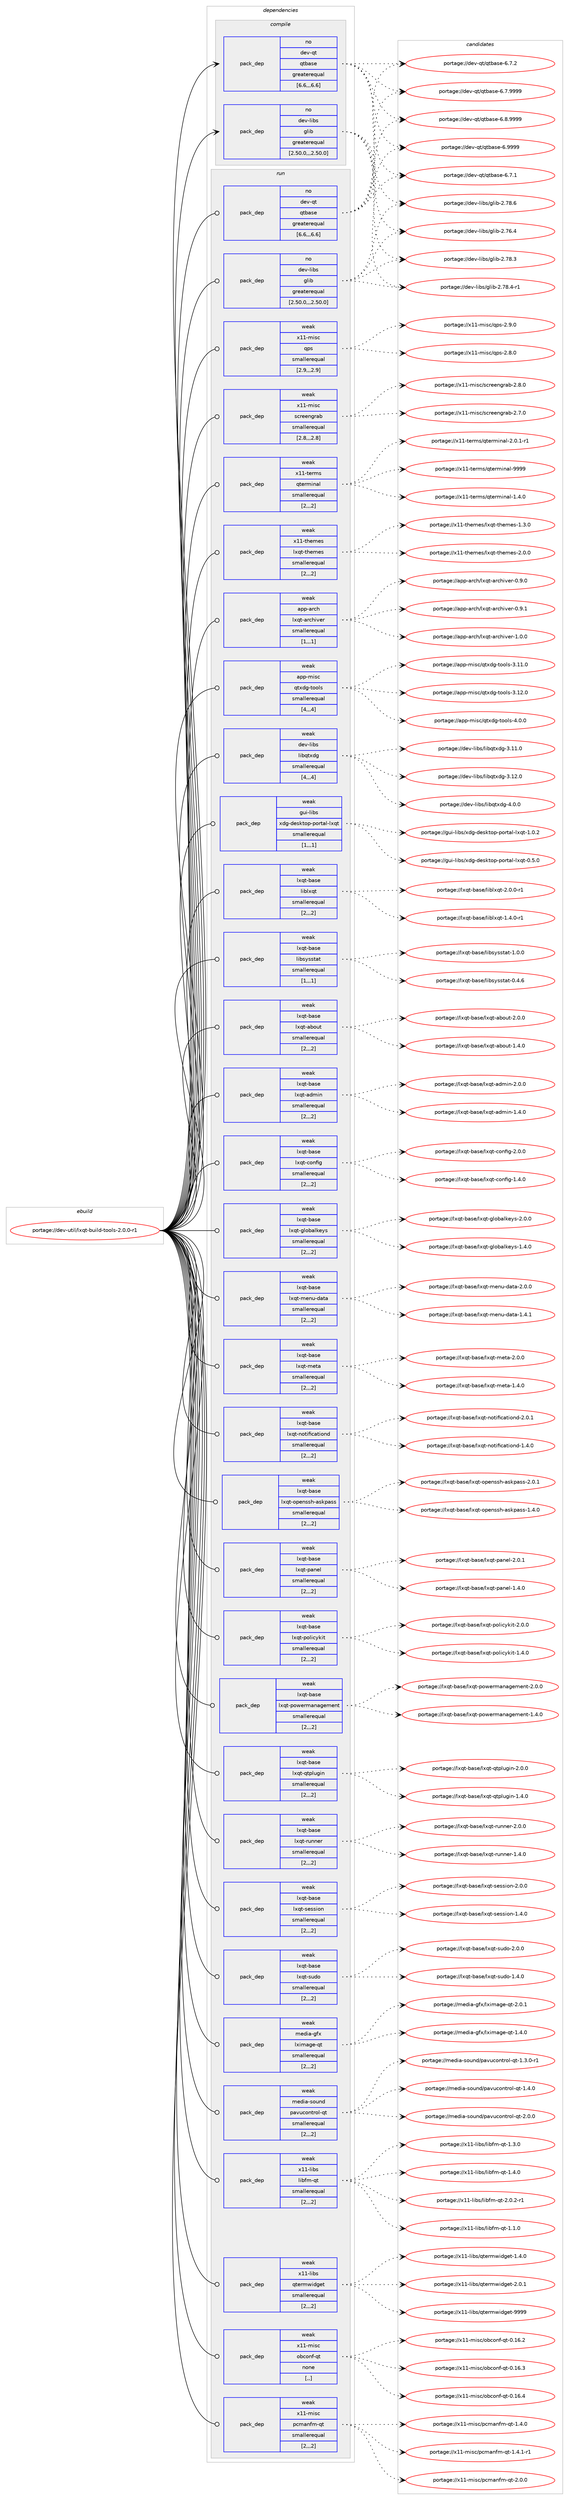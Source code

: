 digraph prolog {

# *************
# Graph options
# *************

newrank=true;
concentrate=true;
compound=true;
graph [rankdir=LR,fontname=Helvetica,fontsize=10,ranksep=1.5];#, ranksep=2.5, nodesep=0.2];
edge  [arrowhead=vee];
node  [fontname=Helvetica,fontsize=10];

# **********
# The ebuild
# **********

subgraph cluster_leftcol {
color=gray;
rank=same;
label=<<i>ebuild</i>>;
id [label="portage://dev-util/lxqt-build-tools-2.0.0-r1", color=red, width=4, href="../dev-util/lxqt-build-tools-2.0.0-r1.svg"];
}

# ****************
# The dependencies
# ****************

subgraph cluster_midcol {
color=gray;
label=<<i>dependencies</i>>;
subgraph cluster_compile {
fillcolor="#eeeeee";
style=filled;
label=<<i>compile</i>>;
subgraph pack151439 {
dependency212379 [label=<<TABLE BORDER="0" CELLBORDER="1" CELLSPACING="0" CELLPADDING="4" WIDTH="220"><TR><TD ROWSPAN="6" CELLPADDING="30">pack_dep</TD></TR><TR><TD WIDTH="110">no</TD></TR><TR><TD>dev-libs</TD></TR><TR><TD>glib</TD></TR><TR><TD>greaterequal</TD></TR><TR><TD>[2.50.0,,,2.50.0]</TD></TR></TABLE>>, shape=none, color=blue];
}
id:e -> dependency212379:w [weight=20,style="solid",arrowhead="vee"];
subgraph pack151440 {
dependency212380 [label=<<TABLE BORDER="0" CELLBORDER="1" CELLSPACING="0" CELLPADDING="4" WIDTH="220"><TR><TD ROWSPAN="6" CELLPADDING="30">pack_dep</TD></TR><TR><TD WIDTH="110">no</TD></TR><TR><TD>dev-qt</TD></TR><TR><TD>qtbase</TD></TR><TR><TD>greaterequal</TD></TR><TR><TD>[6.6,,,6.6]</TD></TR></TABLE>>, shape=none, color=blue];
}
id:e -> dependency212380:w [weight=20,style="solid",arrowhead="vee"];
}
subgraph cluster_compileandrun {
fillcolor="#eeeeee";
style=filled;
label=<<i>compile and run</i>>;
}
subgraph cluster_run {
fillcolor="#eeeeee";
style=filled;
label=<<i>run</i>>;
subgraph pack151441 {
dependency212381 [label=<<TABLE BORDER="0" CELLBORDER="1" CELLSPACING="0" CELLPADDING="4" WIDTH="220"><TR><TD ROWSPAN="6" CELLPADDING="30">pack_dep</TD></TR><TR><TD WIDTH="110">no</TD></TR><TR><TD>dev-libs</TD></TR><TR><TD>glib</TD></TR><TR><TD>greaterequal</TD></TR><TR><TD>[2.50.0,,,2.50.0]</TD></TR></TABLE>>, shape=none, color=blue];
}
id:e -> dependency212381:w [weight=20,style="solid",arrowhead="odot"];
subgraph pack151442 {
dependency212382 [label=<<TABLE BORDER="0" CELLBORDER="1" CELLSPACING="0" CELLPADDING="4" WIDTH="220"><TR><TD ROWSPAN="6" CELLPADDING="30">pack_dep</TD></TR><TR><TD WIDTH="110">no</TD></TR><TR><TD>dev-qt</TD></TR><TR><TD>qtbase</TD></TR><TR><TD>greaterequal</TD></TR><TR><TD>[6.6,,,6.6]</TD></TR></TABLE>>, shape=none, color=blue];
}
id:e -> dependency212382:w [weight=20,style="solid",arrowhead="odot"];
subgraph pack151443 {
dependency212383 [label=<<TABLE BORDER="0" CELLBORDER="1" CELLSPACING="0" CELLPADDING="4" WIDTH="220"><TR><TD ROWSPAN="6" CELLPADDING="30">pack_dep</TD></TR><TR><TD WIDTH="110">weak</TD></TR><TR><TD>app-arch</TD></TR><TR><TD>lxqt-archiver</TD></TR><TR><TD>smallerequal</TD></TR><TR><TD>[1,,,1]</TD></TR></TABLE>>, shape=none, color=blue];
}
id:e -> dependency212383:w [weight=20,style="solid",arrowhead="odot"];
subgraph pack151444 {
dependency212384 [label=<<TABLE BORDER="0" CELLBORDER="1" CELLSPACING="0" CELLPADDING="4" WIDTH="220"><TR><TD ROWSPAN="6" CELLPADDING="30">pack_dep</TD></TR><TR><TD WIDTH="110">weak</TD></TR><TR><TD>app-misc</TD></TR><TR><TD>qtxdg-tools</TD></TR><TR><TD>smallerequal</TD></TR><TR><TD>[4,,,4]</TD></TR></TABLE>>, shape=none, color=blue];
}
id:e -> dependency212384:w [weight=20,style="solid",arrowhead="odot"];
subgraph pack151445 {
dependency212385 [label=<<TABLE BORDER="0" CELLBORDER="1" CELLSPACING="0" CELLPADDING="4" WIDTH="220"><TR><TD ROWSPAN="6" CELLPADDING="30">pack_dep</TD></TR><TR><TD WIDTH="110">weak</TD></TR><TR><TD>dev-libs</TD></TR><TR><TD>libqtxdg</TD></TR><TR><TD>smallerequal</TD></TR><TR><TD>[4,,,4]</TD></TR></TABLE>>, shape=none, color=blue];
}
id:e -> dependency212385:w [weight=20,style="solid",arrowhead="odot"];
subgraph pack151446 {
dependency212386 [label=<<TABLE BORDER="0" CELLBORDER="1" CELLSPACING="0" CELLPADDING="4" WIDTH="220"><TR><TD ROWSPAN="6" CELLPADDING="30">pack_dep</TD></TR><TR><TD WIDTH="110">weak</TD></TR><TR><TD>gui-libs</TD></TR><TR><TD>xdg-desktop-portal-lxqt</TD></TR><TR><TD>smallerequal</TD></TR><TR><TD>[1,,,1]</TD></TR></TABLE>>, shape=none, color=blue];
}
id:e -> dependency212386:w [weight=20,style="solid",arrowhead="odot"];
subgraph pack151447 {
dependency212387 [label=<<TABLE BORDER="0" CELLBORDER="1" CELLSPACING="0" CELLPADDING="4" WIDTH="220"><TR><TD ROWSPAN="6" CELLPADDING="30">pack_dep</TD></TR><TR><TD WIDTH="110">weak</TD></TR><TR><TD>lxqt-base</TD></TR><TR><TD>liblxqt</TD></TR><TR><TD>smallerequal</TD></TR><TR><TD>[2,,,2]</TD></TR></TABLE>>, shape=none, color=blue];
}
id:e -> dependency212387:w [weight=20,style="solid",arrowhead="odot"];
subgraph pack151448 {
dependency212388 [label=<<TABLE BORDER="0" CELLBORDER="1" CELLSPACING="0" CELLPADDING="4" WIDTH="220"><TR><TD ROWSPAN="6" CELLPADDING="30">pack_dep</TD></TR><TR><TD WIDTH="110">weak</TD></TR><TR><TD>lxqt-base</TD></TR><TR><TD>libsysstat</TD></TR><TR><TD>smallerequal</TD></TR><TR><TD>[1,,,1]</TD></TR></TABLE>>, shape=none, color=blue];
}
id:e -> dependency212388:w [weight=20,style="solid",arrowhead="odot"];
subgraph pack151449 {
dependency212389 [label=<<TABLE BORDER="0" CELLBORDER="1" CELLSPACING="0" CELLPADDING="4" WIDTH="220"><TR><TD ROWSPAN="6" CELLPADDING="30">pack_dep</TD></TR><TR><TD WIDTH="110">weak</TD></TR><TR><TD>lxqt-base</TD></TR><TR><TD>lxqt-about</TD></TR><TR><TD>smallerequal</TD></TR><TR><TD>[2,,,2]</TD></TR></TABLE>>, shape=none, color=blue];
}
id:e -> dependency212389:w [weight=20,style="solid",arrowhead="odot"];
subgraph pack151450 {
dependency212390 [label=<<TABLE BORDER="0" CELLBORDER="1" CELLSPACING="0" CELLPADDING="4" WIDTH="220"><TR><TD ROWSPAN="6" CELLPADDING="30">pack_dep</TD></TR><TR><TD WIDTH="110">weak</TD></TR><TR><TD>lxqt-base</TD></TR><TR><TD>lxqt-admin</TD></TR><TR><TD>smallerequal</TD></TR><TR><TD>[2,,,2]</TD></TR></TABLE>>, shape=none, color=blue];
}
id:e -> dependency212390:w [weight=20,style="solid",arrowhead="odot"];
subgraph pack151451 {
dependency212391 [label=<<TABLE BORDER="0" CELLBORDER="1" CELLSPACING="0" CELLPADDING="4" WIDTH="220"><TR><TD ROWSPAN="6" CELLPADDING="30">pack_dep</TD></TR><TR><TD WIDTH="110">weak</TD></TR><TR><TD>lxqt-base</TD></TR><TR><TD>lxqt-config</TD></TR><TR><TD>smallerequal</TD></TR><TR><TD>[2,,,2]</TD></TR></TABLE>>, shape=none, color=blue];
}
id:e -> dependency212391:w [weight=20,style="solid",arrowhead="odot"];
subgraph pack151452 {
dependency212392 [label=<<TABLE BORDER="0" CELLBORDER="1" CELLSPACING="0" CELLPADDING="4" WIDTH="220"><TR><TD ROWSPAN="6" CELLPADDING="30">pack_dep</TD></TR><TR><TD WIDTH="110">weak</TD></TR><TR><TD>lxqt-base</TD></TR><TR><TD>lxqt-globalkeys</TD></TR><TR><TD>smallerequal</TD></TR><TR><TD>[2,,,2]</TD></TR></TABLE>>, shape=none, color=blue];
}
id:e -> dependency212392:w [weight=20,style="solid",arrowhead="odot"];
subgraph pack151453 {
dependency212393 [label=<<TABLE BORDER="0" CELLBORDER="1" CELLSPACING="0" CELLPADDING="4" WIDTH="220"><TR><TD ROWSPAN="6" CELLPADDING="30">pack_dep</TD></TR><TR><TD WIDTH="110">weak</TD></TR><TR><TD>lxqt-base</TD></TR><TR><TD>lxqt-menu-data</TD></TR><TR><TD>smallerequal</TD></TR><TR><TD>[2,,,2]</TD></TR></TABLE>>, shape=none, color=blue];
}
id:e -> dependency212393:w [weight=20,style="solid",arrowhead="odot"];
subgraph pack151454 {
dependency212394 [label=<<TABLE BORDER="0" CELLBORDER="1" CELLSPACING="0" CELLPADDING="4" WIDTH="220"><TR><TD ROWSPAN="6" CELLPADDING="30">pack_dep</TD></TR><TR><TD WIDTH="110">weak</TD></TR><TR><TD>lxqt-base</TD></TR><TR><TD>lxqt-meta</TD></TR><TR><TD>smallerequal</TD></TR><TR><TD>[2,,,2]</TD></TR></TABLE>>, shape=none, color=blue];
}
id:e -> dependency212394:w [weight=20,style="solid",arrowhead="odot"];
subgraph pack151455 {
dependency212395 [label=<<TABLE BORDER="0" CELLBORDER="1" CELLSPACING="0" CELLPADDING="4" WIDTH="220"><TR><TD ROWSPAN="6" CELLPADDING="30">pack_dep</TD></TR><TR><TD WIDTH="110">weak</TD></TR><TR><TD>lxqt-base</TD></TR><TR><TD>lxqt-notificationd</TD></TR><TR><TD>smallerequal</TD></TR><TR><TD>[2,,,2]</TD></TR></TABLE>>, shape=none, color=blue];
}
id:e -> dependency212395:w [weight=20,style="solid",arrowhead="odot"];
subgraph pack151456 {
dependency212396 [label=<<TABLE BORDER="0" CELLBORDER="1" CELLSPACING="0" CELLPADDING="4" WIDTH="220"><TR><TD ROWSPAN="6" CELLPADDING="30">pack_dep</TD></TR><TR><TD WIDTH="110">weak</TD></TR><TR><TD>lxqt-base</TD></TR><TR><TD>lxqt-openssh-askpass</TD></TR><TR><TD>smallerequal</TD></TR><TR><TD>[2,,,2]</TD></TR></TABLE>>, shape=none, color=blue];
}
id:e -> dependency212396:w [weight=20,style="solid",arrowhead="odot"];
subgraph pack151457 {
dependency212397 [label=<<TABLE BORDER="0" CELLBORDER="1" CELLSPACING="0" CELLPADDING="4" WIDTH="220"><TR><TD ROWSPAN="6" CELLPADDING="30">pack_dep</TD></TR><TR><TD WIDTH="110">weak</TD></TR><TR><TD>lxqt-base</TD></TR><TR><TD>lxqt-panel</TD></TR><TR><TD>smallerequal</TD></TR><TR><TD>[2,,,2]</TD></TR></TABLE>>, shape=none, color=blue];
}
id:e -> dependency212397:w [weight=20,style="solid",arrowhead="odot"];
subgraph pack151458 {
dependency212398 [label=<<TABLE BORDER="0" CELLBORDER="1" CELLSPACING="0" CELLPADDING="4" WIDTH="220"><TR><TD ROWSPAN="6" CELLPADDING="30">pack_dep</TD></TR><TR><TD WIDTH="110">weak</TD></TR><TR><TD>lxqt-base</TD></TR><TR><TD>lxqt-policykit</TD></TR><TR><TD>smallerequal</TD></TR><TR><TD>[2,,,2]</TD></TR></TABLE>>, shape=none, color=blue];
}
id:e -> dependency212398:w [weight=20,style="solid",arrowhead="odot"];
subgraph pack151459 {
dependency212399 [label=<<TABLE BORDER="0" CELLBORDER="1" CELLSPACING="0" CELLPADDING="4" WIDTH="220"><TR><TD ROWSPAN="6" CELLPADDING="30">pack_dep</TD></TR><TR><TD WIDTH="110">weak</TD></TR><TR><TD>lxqt-base</TD></TR><TR><TD>lxqt-powermanagement</TD></TR><TR><TD>smallerequal</TD></TR><TR><TD>[2,,,2]</TD></TR></TABLE>>, shape=none, color=blue];
}
id:e -> dependency212399:w [weight=20,style="solid",arrowhead="odot"];
subgraph pack151460 {
dependency212400 [label=<<TABLE BORDER="0" CELLBORDER="1" CELLSPACING="0" CELLPADDING="4" WIDTH="220"><TR><TD ROWSPAN="6" CELLPADDING="30">pack_dep</TD></TR><TR><TD WIDTH="110">weak</TD></TR><TR><TD>lxqt-base</TD></TR><TR><TD>lxqt-qtplugin</TD></TR><TR><TD>smallerequal</TD></TR><TR><TD>[2,,,2]</TD></TR></TABLE>>, shape=none, color=blue];
}
id:e -> dependency212400:w [weight=20,style="solid",arrowhead="odot"];
subgraph pack151461 {
dependency212401 [label=<<TABLE BORDER="0" CELLBORDER="1" CELLSPACING="0" CELLPADDING="4" WIDTH="220"><TR><TD ROWSPAN="6" CELLPADDING="30">pack_dep</TD></TR><TR><TD WIDTH="110">weak</TD></TR><TR><TD>lxqt-base</TD></TR><TR><TD>lxqt-runner</TD></TR><TR><TD>smallerequal</TD></TR><TR><TD>[2,,,2]</TD></TR></TABLE>>, shape=none, color=blue];
}
id:e -> dependency212401:w [weight=20,style="solid",arrowhead="odot"];
subgraph pack151462 {
dependency212402 [label=<<TABLE BORDER="0" CELLBORDER="1" CELLSPACING="0" CELLPADDING="4" WIDTH="220"><TR><TD ROWSPAN="6" CELLPADDING="30">pack_dep</TD></TR><TR><TD WIDTH="110">weak</TD></TR><TR><TD>lxqt-base</TD></TR><TR><TD>lxqt-session</TD></TR><TR><TD>smallerequal</TD></TR><TR><TD>[2,,,2]</TD></TR></TABLE>>, shape=none, color=blue];
}
id:e -> dependency212402:w [weight=20,style="solid",arrowhead="odot"];
subgraph pack151463 {
dependency212403 [label=<<TABLE BORDER="0" CELLBORDER="1" CELLSPACING="0" CELLPADDING="4" WIDTH="220"><TR><TD ROWSPAN="6" CELLPADDING="30">pack_dep</TD></TR><TR><TD WIDTH="110">weak</TD></TR><TR><TD>lxqt-base</TD></TR><TR><TD>lxqt-sudo</TD></TR><TR><TD>smallerequal</TD></TR><TR><TD>[2,,,2]</TD></TR></TABLE>>, shape=none, color=blue];
}
id:e -> dependency212403:w [weight=20,style="solid",arrowhead="odot"];
subgraph pack151464 {
dependency212404 [label=<<TABLE BORDER="0" CELLBORDER="1" CELLSPACING="0" CELLPADDING="4" WIDTH="220"><TR><TD ROWSPAN="6" CELLPADDING="30">pack_dep</TD></TR><TR><TD WIDTH="110">weak</TD></TR><TR><TD>media-gfx</TD></TR><TR><TD>lximage-qt</TD></TR><TR><TD>smallerequal</TD></TR><TR><TD>[2,,,2]</TD></TR></TABLE>>, shape=none, color=blue];
}
id:e -> dependency212404:w [weight=20,style="solid",arrowhead="odot"];
subgraph pack151465 {
dependency212405 [label=<<TABLE BORDER="0" CELLBORDER="1" CELLSPACING="0" CELLPADDING="4" WIDTH="220"><TR><TD ROWSPAN="6" CELLPADDING="30">pack_dep</TD></TR><TR><TD WIDTH="110">weak</TD></TR><TR><TD>media-sound</TD></TR><TR><TD>pavucontrol-qt</TD></TR><TR><TD>smallerequal</TD></TR><TR><TD>[2,,,2]</TD></TR></TABLE>>, shape=none, color=blue];
}
id:e -> dependency212405:w [weight=20,style="solid",arrowhead="odot"];
subgraph pack151466 {
dependency212406 [label=<<TABLE BORDER="0" CELLBORDER="1" CELLSPACING="0" CELLPADDING="4" WIDTH="220"><TR><TD ROWSPAN="6" CELLPADDING="30">pack_dep</TD></TR><TR><TD WIDTH="110">weak</TD></TR><TR><TD>x11-libs</TD></TR><TR><TD>libfm-qt</TD></TR><TR><TD>smallerequal</TD></TR><TR><TD>[2,,,2]</TD></TR></TABLE>>, shape=none, color=blue];
}
id:e -> dependency212406:w [weight=20,style="solid",arrowhead="odot"];
subgraph pack151467 {
dependency212407 [label=<<TABLE BORDER="0" CELLBORDER="1" CELLSPACING="0" CELLPADDING="4" WIDTH="220"><TR><TD ROWSPAN="6" CELLPADDING="30">pack_dep</TD></TR><TR><TD WIDTH="110">weak</TD></TR><TR><TD>x11-libs</TD></TR><TR><TD>qtermwidget</TD></TR><TR><TD>smallerequal</TD></TR><TR><TD>[2,,,2]</TD></TR></TABLE>>, shape=none, color=blue];
}
id:e -> dependency212407:w [weight=20,style="solid",arrowhead="odot"];
subgraph pack151468 {
dependency212408 [label=<<TABLE BORDER="0" CELLBORDER="1" CELLSPACING="0" CELLPADDING="4" WIDTH="220"><TR><TD ROWSPAN="6" CELLPADDING="30">pack_dep</TD></TR><TR><TD WIDTH="110">weak</TD></TR><TR><TD>x11-misc</TD></TR><TR><TD>obconf-qt</TD></TR><TR><TD>none</TD></TR><TR><TD>[,,]</TD></TR></TABLE>>, shape=none, color=blue];
}
id:e -> dependency212408:w [weight=20,style="solid",arrowhead="odot"];
subgraph pack151469 {
dependency212409 [label=<<TABLE BORDER="0" CELLBORDER="1" CELLSPACING="0" CELLPADDING="4" WIDTH="220"><TR><TD ROWSPAN="6" CELLPADDING="30">pack_dep</TD></TR><TR><TD WIDTH="110">weak</TD></TR><TR><TD>x11-misc</TD></TR><TR><TD>pcmanfm-qt</TD></TR><TR><TD>smallerequal</TD></TR><TR><TD>[2,,,2]</TD></TR></TABLE>>, shape=none, color=blue];
}
id:e -> dependency212409:w [weight=20,style="solid",arrowhead="odot"];
subgraph pack151470 {
dependency212410 [label=<<TABLE BORDER="0" CELLBORDER="1" CELLSPACING="0" CELLPADDING="4" WIDTH="220"><TR><TD ROWSPAN="6" CELLPADDING="30">pack_dep</TD></TR><TR><TD WIDTH="110">weak</TD></TR><TR><TD>x11-misc</TD></TR><TR><TD>qps</TD></TR><TR><TD>smallerequal</TD></TR><TR><TD>[2.9,,,2.9]</TD></TR></TABLE>>, shape=none, color=blue];
}
id:e -> dependency212410:w [weight=20,style="solid",arrowhead="odot"];
subgraph pack151471 {
dependency212411 [label=<<TABLE BORDER="0" CELLBORDER="1" CELLSPACING="0" CELLPADDING="4" WIDTH="220"><TR><TD ROWSPAN="6" CELLPADDING="30">pack_dep</TD></TR><TR><TD WIDTH="110">weak</TD></TR><TR><TD>x11-misc</TD></TR><TR><TD>screengrab</TD></TR><TR><TD>smallerequal</TD></TR><TR><TD>[2.8,,,2.8]</TD></TR></TABLE>>, shape=none, color=blue];
}
id:e -> dependency212411:w [weight=20,style="solid",arrowhead="odot"];
subgraph pack151472 {
dependency212412 [label=<<TABLE BORDER="0" CELLBORDER="1" CELLSPACING="0" CELLPADDING="4" WIDTH="220"><TR><TD ROWSPAN="6" CELLPADDING="30">pack_dep</TD></TR><TR><TD WIDTH="110">weak</TD></TR><TR><TD>x11-terms</TD></TR><TR><TD>qterminal</TD></TR><TR><TD>smallerequal</TD></TR><TR><TD>[2,,,2]</TD></TR></TABLE>>, shape=none, color=blue];
}
id:e -> dependency212412:w [weight=20,style="solid",arrowhead="odot"];
subgraph pack151473 {
dependency212413 [label=<<TABLE BORDER="0" CELLBORDER="1" CELLSPACING="0" CELLPADDING="4" WIDTH="220"><TR><TD ROWSPAN="6" CELLPADDING="30">pack_dep</TD></TR><TR><TD WIDTH="110">weak</TD></TR><TR><TD>x11-themes</TD></TR><TR><TD>lxqt-themes</TD></TR><TR><TD>smallerequal</TD></TR><TR><TD>[2,,,2]</TD></TR></TABLE>>, shape=none, color=blue];
}
id:e -> dependency212413:w [weight=20,style="solid",arrowhead="odot"];
}
}

# **************
# The candidates
# **************

subgraph cluster_choices {
rank=same;
color=gray;
label=<<i>candidates</i>>;

subgraph choice151439 {
color=black;
nodesep=1;
choice1001011184510810598115471031081059845504655544652 [label="portage://dev-libs/glib-2.76.4", color=red, width=4,href="../dev-libs/glib-2.76.4.svg"];
choice1001011184510810598115471031081059845504655564651 [label="portage://dev-libs/glib-2.78.3", color=red, width=4,href="../dev-libs/glib-2.78.3.svg"];
choice10010111845108105981154710310810598455046555646524511449 [label="portage://dev-libs/glib-2.78.4-r1", color=red, width=4,href="../dev-libs/glib-2.78.4-r1.svg"];
choice1001011184510810598115471031081059845504655564654 [label="portage://dev-libs/glib-2.78.6", color=red, width=4,href="../dev-libs/glib-2.78.6.svg"];
dependency212379:e -> choice1001011184510810598115471031081059845504655544652:w [style=dotted,weight="100"];
dependency212379:e -> choice1001011184510810598115471031081059845504655564651:w [style=dotted,weight="100"];
dependency212379:e -> choice10010111845108105981154710310810598455046555646524511449:w [style=dotted,weight="100"];
dependency212379:e -> choice1001011184510810598115471031081059845504655564654:w [style=dotted,weight="100"];
}
subgraph choice151440 {
color=black;
nodesep=1;
choice10010111845113116471131169897115101455446554649 [label="portage://dev-qt/qtbase-6.7.1", color=red, width=4,href="../dev-qt/qtbase-6.7.1.svg"];
choice10010111845113116471131169897115101455446554650 [label="portage://dev-qt/qtbase-6.7.2", color=red, width=4,href="../dev-qt/qtbase-6.7.2.svg"];
choice10010111845113116471131169897115101455446554657575757 [label="portage://dev-qt/qtbase-6.7.9999", color=red, width=4,href="../dev-qt/qtbase-6.7.9999.svg"];
choice10010111845113116471131169897115101455446564657575757 [label="portage://dev-qt/qtbase-6.8.9999", color=red, width=4,href="../dev-qt/qtbase-6.8.9999.svg"];
choice1001011184511311647113116989711510145544657575757 [label="portage://dev-qt/qtbase-6.9999", color=red, width=4,href="../dev-qt/qtbase-6.9999.svg"];
dependency212380:e -> choice10010111845113116471131169897115101455446554649:w [style=dotted,weight="100"];
dependency212380:e -> choice10010111845113116471131169897115101455446554650:w [style=dotted,weight="100"];
dependency212380:e -> choice10010111845113116471131169897115101455446554657575757:w [style=dotted,weight="100"];
dependency212380:e -> choice10010111845113116471131169897115101455446564657575757:w [style=dotted,weight="100"];
dependency212380:e -> choice1001011184511311647113116989711510145544657575757:w [style=dotted,weight="100"];
}
subgraph choice151441 {
color=black;
nodesep=1;
choice1001011184510810598115471031081059845504655544652 [label="portage://dev-libs/glib-2.76.4", color=red, width=4,href="../dev-libs/glib-2.76.4.svg"];
choice1001011184510810598115471031081059845504655564651 [label="portage://dev-libs/glib-2.78.3", color=red, width=4,href="../dev-libs/glib-2.78.3.svg"];
choice10010111845108105981154710310810598455046555646524511449 [label="portage://dev-libs/glib-2.78.4-r1", color=red, width=4,href="../dev-libs/glib-2.78.4-r1.svg"];
choice1001011184510810598115471031081059845504655564654 [label="portage://dev-libs/glib-2.78.6", color=red, width=4,href="../dev-libs/glib-2.78.6.svg"];
dependency212381:e -> choice1001011184510810598115471031081059845504655544652:w [style=dotted,weight="100"];
dependency212381:e -> choice1001011184510810598115471031081059845504655564651:w [style=dotted,weight="100"];
dependency212381:e -> choice10010111845108105981154710310810598455046555646524511449:w [style=dotted,weight="100"];
dependency212381:e -> choice1001011184510810598115471031081059845504655564654:w [style=dotted,weight="100"];
}
subgraph choice151442 {
color=black;
nodesep=1;
choice10010111845113116471131169897115101455446554649 [label="portage://dev-qt/qtbase-6.7.1", color=red, width=4,href="../dev-qt/qtbase-6.7.1.svg"];
choice10010111845113116471131169897115101455446554650 [label="portage://dev-qt/qtbase-6.7.2", color=red, width=4,href="../dev-qt/qtbase-6.7.2.svg"];
choice10010111845113116471131169897115101455446554657575757 [label="portage://dev-qt/qtbase-6.7.9999", color=red, width=4,href="../dev-qt/qtbase-6.7.9999.svg"];
choice10010111845113116471131169897115101455446564657575757 [label="portage://dev-qt/qtbase-6.8.9999", color=red, width=4,href="../dev-qt/qtbase-6.8.9999.svg"];
choice1001011184511311647113116989711510145544657575757 [label="portage://dev-qt/qtbase-6.9999", color=red, width=4,href="../dev-qt/qtbase-6.9999.svg"];
dependency212382:e -> choice10010111845113116471131169897115101455446554649:w [style=dotted,weight="100"];
dependency212382:e -> choice10010111845113116471131169897115101455446554650:w [style=dotted,weight="100"];
dependency212382:e -> choice10010111845113116471131169897115101455446554657575757:w [style=dotted,weight="100"];
dependency212382:e -> choice10010111845113116471131169897115101455446564657575757:w [style=dotted,weight="100"];
dependency212382:e -> choice1001011184511311647113116989711510145544657575757:w [style=dotted,weight="100"];
}
subgraph choice151443 {
color=black;
nodesep=1;
choice9711211245971149910447108120113116459711499104105118101114454846574648 [label="portage://app-arch/lxqt-archiver-0.9.0", color=red, width=4,href="../app-arch/lxqt-archiver-0.9.0.svg"];
choice9711211245971149910447108120113116459711499104105118101114454846574649 [label="portage://app-arch/lxqt-archiver-0.9.1", color=red, width=4,href="../app-arch/lxqt-archiver-0.9.1.svg"];
choice9711211245971149910447108120113116459711499104105118101114454946484648 [label="portage://app-arch/lxqt-archiver-1.0.0", color=red, width=4,href="../app-arch/lxqt-archiver-1.0.0.svg"];
dependency212383:e -> choice9711211245971149910447108120113116459711499104105118101114454846574648:w [style=dotted,weight="100"];
dependency212383:e -> choice9711211245971149910447108120113116459711499104105118101114454846574649:w [style=dotted,weight="100"];
dependency212383:e -> choice9711211245971149910447108120113116459711499104105118101114454946484648:w [style=dotted,weight="100"];
}
subgraph choice151444 {
color=black;
nodesep=1;
choice971121124510910511599471131161201001034511611111110811545514649494648 [label="portage://app-misc/qtxdg-tools-3.11.0", color=red, width=4,href="../app-misc/qtxdg-tools-3.11.0.svg"];
choice971121124510910511599471131161201001034511611111110811545514649504648 [label="portage://app-misc/qtxdg-tools-3.12.0", color=red, width=4,href="../app-misc/qtxdg-tools-3.12.0.svg"];
choice9711211245109105115994711311612010010345116111111108115455246484648 [label="portage://app-misc/qtxdg-tools-4.0.0", color=red, width=4,href="../app-misc/qtxdg-tools-4.0.0.svg"];
dependency212384:e -> choice971121124510910511599471131161201001034511611111110811545514649494648:w [style=dotted,weight="100"];
dependency212384:e -> choice971121124510910511599471131161201001034511611111110811545514649504648:w [style=dotted,weight="100"];
dependency212384:e -> choice9711211245109105115994711311612010010345116111111108115455246484648:w [style=dotted,weight="100"];
}
subgraph choice151445 {
color=black;
nodesep=1;
choice1001011184510810598115471081059811311612010010345514649494648 [label="portage://dev-libs/libqtxdg-3.11.0", color=red, width=4,href="../dev-libs/libqtxdg-3.11.0.svg"];
choice1001011184510810598115471081059811311612010010345514649504648 [label="portage://dev-libs/libqtxdg-3.12.0", color=red, width=4,href="../dev-libs/libqtxdg-3.12.0.svg"];
choice10010111845108105981154710810598113116120100103455246484648 [label="portage://dev-libs/libqtxdg-4.0.0", color=red, width=4,href="../dev-libs/libqtxdg-4.0.0.svg"];
dependency212385:e -> choice1001011184510810598115471081059811311612010010345514649494648:w [style=dotted,weight="100"];
dependency212385:e -> choice1001011184510810598115471081059811311612010010345514649504648:w [style=dotted,weight="100"];
dependency212385:e -> choice10010111845108105981154710810598113116120100103455246484648:w [style=dotted,weight="100"];
}
subgraph choice151446 {
color=black;
nodesep=1;
choice10311710545108105981154712010010345100101115107116111112451121111141169710845108120113116454846534648 [label="portage://gui-libs/xdg-desktop-portal-lxqt-0.5.0", color=red, width=4,href="../gui-libs/xdg-desktop-portal-lxqt-0.5.0.svg"];
choice10311710545108105981154712010010345100101115107116111112451121111141169710845108120113116454946484650 [label="portage://gui-libs/xdg-desktop-portal-lxqt-1.0.2", color=red, width=4,href="../gui-libs/xdg-desktop-portal-lxqt-1.0.2.svg"];
dependency212386:e -> choice10311710545108105981154712010010345100101115107116111112451121111141169710845108120113116454846534648:w [style=dotted,weight="100"];
dependency212386:e -> choice10311710545108105981154712010010345100101115107116111112451121111141169710845108120113116454946484650:w [style=dotted,weight="100"];
}
subgraph choice151447 {
color=black;
nodesep=1;
choice10812011311645989711510147108105981081201131164549465246484511449 [label="portage://lxqt-base/liblxqt-1.4.0-r1", color=red, width=4,href="../lxqt-base/liblxqt-1.4.0-r1.svg"];
choice10812011311645989711510147108105981081201131164550464846484511449 [label="portage://lxqt-base/liblxqt-2.0.0-r1", color=red, width=4,href="../lxqt-base/liblxqt-2.0.0-r1.svg"];
dependency212387:e -> choice10812011311645989711510147108105981081201131164549465246484511449:w [style=dotted,weight="100"];
dependency212387:e -> choice10812011311645989711510147108105981081201131164550464846484511449:w [style=dotted,weight="100"];
}
subgraph choice151448 {
color=black;
nodesep=1;
choice108120113116459897115101471081059811512111511511697116454846524654 [label="portage://lxqt-base/libsysstat-0.4.6", color=red, width=4,href="../lxqt-base/libsysstat-0.4.6.svg"];
choice108120113116459897115101471081059811512111511511697116454946484648 [label="portage://lxqt-base/libsysstat-1.0.0", color=red, width=4,href="../lxqt-base/libsysstat-1.0.0.svg"];
dependency212388:e -> choice108120113116459897115101471081059811512111511511697116454846524654:w [style=dotted,weight="100"];
dependency212388:e -> choice108120113116459897115101471081059811512111511511697116454946484648:w [style=dotted,weight="100"];
}
subgraph choice151449 {
color=black;
nodesep=1;
choice10812011311645989711510147108120113116459798111117116454946524648 [label="portage://lxqt-base/lxqt-about-1.4.0", color=red, width=4,href="../lxqt-base/lxqt-about-1.4.0.svg"];
choice10812011311645989711510147108120113116459798111117116455046484648 [label="portage://lxqt-base/lxqt-about-2.0.0", color=red, width=4,href="../lxqt-base/lxqt-about-2.0.0.svg"];
dependency212389:e -> choice10812011311645989711510147108120113116459798111117116454946524648:w [style=dotted,weight="100"];
dependency212389:e -> choice10812011311645989711510147108120113116459798111117116455046484648:w [style=dotted,weight="100"];
}
subgraph choice151450 {
color=black;
nodesep=1;
choice108120113116459897115101471081201131164597100109105110454946524648 [label="portage://lxqt-base/lxqt-admin-1.4.0", color=red, width=4,href="../lxqt-base/lxqt-admin-1.4.0.svg"];
choice108120113116459897115101471081201131164597100109105110455046484648 [label="portage://lxqt-base/lxqt-admin-2.0.0", color=red, width=4,href="../lxqt-base/lxqt-admin-2.0.0.svg"];
dependency212390:e -> choice108120113116459897115101471081201131164597100109105110454946524648:w [style=dotted,weight="100"];
dependency212390:e -> choice108120113116459897115101471081201131164597100109105110455046484648:w [style=dotted,weight="100"];
}
subgraph choice151451 {
color=black;
nodesep=1;
choice108120113116459897115101471081201131164599111110102105103454946524648 [label="portage://lxqt-base/lxqt-config-1.4.0", color=red, width=4,href="../lxqt-base/lxqt-config-1.4.0.svg"];
choice108120113116459897115101471081201131164599111110102105103455046484648 [label="portage://lxqt-base/lxqt-config-2.0.0", color=red, width=4,href="../lxqt-base/lxqt-config-2.0.0.svg"];
dependency212391:e -> choice108120113116459897115101471081201131164599111110102105103454946524648:w [style=dotted,weight="100"];
dependency212391:e -> choice108120113116459897115101471081201131164599111110102105103455046484648:w [style=dotted,weight="100"];
}
subgraph choice151452 {
color=black;
nodesep=1;
choice10812011311645989711510147108120113116451031081119897108107101121115454946524648 [label="portage://lxqt-base/lxqt-globalkeys-1.4.0", color=red, width=4,href="../lxqt-base/lxqt-globalkeys-1.4.0.svg"];
choice10812011311645989711510147108120113116451031081119897108107101121115455046484648 [label="portage://lxqt-base/lxqt-globalkeys-2.0.0", color=red, width=4,href="../lxqt-base/lxqt-globalkeys-2.0.0.svg"];
dependency212392:e -> choice10812011311645989711510147108120113116451031081119897108107101121115454946524648:w [style=dotted,weight="100"];
dependency212392:e -> choice10812011311645989711510147108120113116451031081119897108107101121115455046484648:w [style=dotted,weight="100"];
}
subgraph choice151453 {
color=black;
nodesep=1;
choice1081201131164598971151014710812011311645109101110117451009711697454946524649 [label="portage://lxqt-base/lxqt-menu-data-1.4.1", color=red, width=4,href="../lxqt-base/lxqt-menu-data-1.4.1.svg"];
choice1081201131164598971151014710812011311645109101110117451009711697455046484648 [label="portage://lxqt-base/lxqt-menu-data-2.0.0", color=red, width=4,href="../lxqt-base/lxqt-menu-data-2.0.0.svg"];
dependency212393:e -> choice1081201131164598971151014710812011311645109101110117451009711697454946524649:w [style=dotted,weight="100"];
dependency212393:e -> choice1081201131164598971151014710812011311645109101110117451009711697455046484648:w [style=dotted,weight="100"];
}
subgraph choice151454 {
color=black;
nodesep=1;
choice108120113116459897115101471081201131164510910111697454946524648 [label="portage://lxqt-base/lxqt-meta-1.4.0", color=red, width=4,href="../lxqt-base/lxqt-meta-1.4.0.svg"];
choice108120113116459897115101471081201131164510910111697455046484648 [label="portage://lxqt-base/lxqt-meta-2.0.0", color=red, width=4,href="../lxqt-base/lxqt-meta-2.0.0.svg"];
dependency212394:e -> choice108120113116459897115101471081201131164510910111697454946524648:w [style=dotted,weight="100"];
dependency212394:e -> choice108120113116459897115101471081201131164510910111697455046484648:w [style=dotted,weight="100"];
}
subgraph choice151455 {
color=black;
nodesep=1;
choice10812011311645989711510147108120113116451101111161051021059997116105111110100454946524648 [label="portage://lxqt-base/lxqt-notificationd-1.4.0", color=red, width=4,href="../lxqt-base/lxqt-notificationd-1.4.0.svg"];
choice10812011311645989711510147108120113116451101111161051021059997116105111110100455046484649 [label="portage://lxqt-base/lxqt-notificationd-2.0.1", color=red, width=4,href="../lxqt-base/lxqt-notificationd-2.0.1.svg"];
dependency212395:e -> choice10812011311645989711510147108120113116451101111161051021059997116105111110100454946524648:w [style=dotted,weight="100"];
dependency212395:e -> choice10812011311645989711510147108120113116451101111161051021059997116105111110100455046484649:w [style=dotted,weight="100"];
}
subgraph choice151456 {
color=black;
nodesep=1;
choice1081201131164598971151014710812011311645111112101110115115104459711510711297115115454946524648 [label="portage://lxqt-base/lxqt-openssh-askpass-1.4.0", color=red, width=4,href="../lxqt-base/lxqt-openssh-askpass-1.4.0.svg"];
choice1081201131164598971151014710812011311645111112101110115115104459711510711297115115455046484649 [label="portage://lxqt-base/lxqt-openssh-askpass-2.0.1", color=red, width=4,href="../lxqt-base/lxqt-openssh-askpass-2.0.1.svg"];
dependency212396:e -> choice1081201131164598971151014710812011311645111112101110115115104459711510711297115115454946524648:w [style=dotted,weight="100"];
dependency212396:e -> choice1081201131164598971151014710812011311645111112101110115115104459711510711297115115455046484649:w [style=dotted,weight="100"];
}
subgraph choice151457 {
color=black;
nodesep=1;
choice108120113116459897115101471081201131164511297110101108454946524648 [label="portage://lxqt-base/lxqt-panel-1.4.0", color=red, width=4,href="../lxqt-base/lxqt-panel-1.4.0.svg"];
choice108120113116459897115101471081201131164511297110101108455046484649 [label="portage://lxqt-base/lxqt-panel-2.0.1", color=red, width=4,href="../lxqt-base/lxqt-panel-2.0.1.svg"];
dependency212397:e -> choice108120113116459897115101471081201131164511297110101108454946524648:w [style=dotted,weight="100"];
dependency212397:e -> choice108120113116459897115101471081201131164511297110101108455046484649:w [style=dotted,weight="100"];
}
subgraph choice151458 {
color=black;
nodesep=1;
choice108120113116459897115101471081201131164511211110810599121107105116454946524648 [label="portage://lxqt-base/lxqt-policykit-1.4.0", color=red, width=4,href="../lxqt-base/lxqt-policykit-1.4.0.svg"];
choice108120113116459897115101471081201131164511211110810599121107105116455046484648 [label="portage://lxqt-base/lxqt-policykit-2.0.0", color=red, width=4,href="../lxqt-base/lxqt-policykit-2.0.0.svg"];
dependency212398:e -> choice108120113116459897115101471081201131164511211110810599121107105116454946524648:w [style=dotted,weight="100"];
dependency212398:e -> choice108120113116459897115101471081201131164511211110810599121107105116455046484648:w [style=dotted,weight="100"];
}
subgraph choice151459 {
color=black;
nodesep=1;
choice10812011311645989711510147108120113116451121111191011141099711097103101109101110116454946524648 [label="portage://lxqt-base/lxqt-powermanagement-1.4.0", color=red, width=4,href="../lxqt-base/lxqt-powermanagement-1.4.0.svg"];
choice10812011311645989711510147108120113116451121111191011141099711097103101109101110116455046484648 [label="portage://lxqt-base/lxqt-powermanagement-2.0.0", color=red, width=4,href="../lxqt-base/lxqt-powermanagement-2.0.0.svg"];
dependency212399:e -> choice10812011311645989711510147108120113116451121111191011141099711097103101109101110116454946524648:w [style=dotted,weight="100"];
dependency212399:e -> choice10812011311645989711510147108120113116451121111191011141099711097103101109101110116455046484648:w [style=dotted,weight="100"];
}
subgraph choice151460 {
color=black;
nodesep=1;
choice1081201131164598971151014710812011311645113116112108117103105110454946524648 [label="portage://lxqt-base/lxqt-qtplugin-1.4.0", color=red, width=4,href="../lxqt-base/lxqt-qtplugin-1.4.0.svg"];
choice1081201131164598971151014710812011311645113116112108117103105110455046484648 [label="portage://lxqt-base/lxqt-qtplugin-2.0.0", color=red, width=4,href="../lxqt-base/lxqt-qtplugin-2.0.0.svg"];
dependency212400:e -> choice1081201131164598971151014710812011311645113116112108117103105110454946524648:w [style=dotted,weight="100"];
dependency212400:e -> choice1081201131164598971151014710812011311645113116112108117103105110455046484648:w [style=dotted,weight="100"];
}
subgraph choice151461 {
color=black;
nodesep=1;
choice1081201131164598971151014710812011311645114117110110101114454946524648 [label="portage://lxqt-base/lxqt-runner-1.4.0", color=red, width=4,href="../lxqt-base/lxqt-runner-1.4.0.svg"];
choice1081201131164598971151014710812011311645114117110110101114455046484648 [label="portage://lxqt-base/lxqt-runner-2.0.0", color=red, width=4,href="../lxqt-base/lxqt-runner-2.0.0.svg"];
dependency212401:e -> choice1081201131164598971151014710812011311645114117110110101114454946524648:w [style=dotted,weight="100"];
dependency212401:e -> choice1081201131164598971151014710812011311645114117110110101114455046484648:w [style=dotted,weight="100"];
}
subgraph choice151462 {
color=black;
nodesep=1;
choice1081201131164598971151014710812011311645115101115115105111110454946524648 [label="portage://lxqt-base/lxqt-session-1.4.0", color=red, width=4,href="../lxqt-base/lxqt-session-1.4.0.svg"];
choice1081201131164598971151014710812011311645115101115115105111110455046484648 [label="portage://lxqt-base/lxqt-session-2.0.0", color=red, width=4,href="../lxqt-base/lxqt-session-2.0.0.svg"];
dependency212402:e -> choice1081201131164598971151014710812011311645115101115115105111110454946524648:w [style=dotted,weight="100"];
dependency212402:e -> choice1081201131164598971151014710812011311645115101115115105111110455046484648:w [style=dotted,weight="100"];
}
subgraph choice151463 {
color=black;
nodesep=1;
choice1081201131164598971151014710812011311645115117100111454946524648 [label="portage://lxqt-base/lxqt-sudo-1.4.0", color=red, width=4,href="../lxqt-base/lxqt-sudo-1.4.0.svg"];
choice1081201131164598971151014710812011311645115117100111455046484648 [label="portage://lxqt-base/lxqt-sudo-2.0.0", color=red, width=4,href="../lxqt-base/lxqt-sudo-2.0.0.svg"];
dependency212403:e -> choice1081201131164598971151014710812011311645115117100111454946524648:w [style=dotted,weight="100"];
dependency212403:e -> choice1081201131164598971151014710812011311645115117100111455046484648:w [style=dotted,weight="100"];
}
subgraph choice151464 {
color=black;
nodesep=1;
choice1091011001059745103102120471081201051099710310145113116454946524648 [label="portage://media-gfx/lximage-qt-1.4.0", color=red, width=4,href="../media-gfx/lximage-qt-1.4.0.svg"];
choice1091011001059745103102120471081201051099710310145113116455046484649 [label="portage://media-gfx/lximage-qt-2.0.1", color=red, width=4,href="../media-gfx/lximage-qt-2.0.1.svg"];
dependency212404:e -> choice1091011001059745103102120471081201051099710310145113116454946524648:w [style=dotted,weight="100"];
dependency212404:e -> choice1091011001059745103102120471081201051099710310145113116455046484649:w [style=dotted,weight="100"];
}
subgraph choice151465 {
color=black;
nodesep=1;
choice1091011001059745115111117110100471129711811799111110116114111108451131164549465146484511449 [label="portage://media-sound/pavucontrol-qt-1.3.0-r1", color=red, width=4,href="../media-sound/pavucontrol-qt-1.3.0-r1.svg"];
choice109101100105974511511111711010047112971181179911111011611411110845113116454946524648 [label="portage://media-sound/pavucontrol-qt-1.4.0", color=red, width=4,href="../media-sound/pavucontrol-qt-1.4.0.svg"];
choice109101100105974511511111711010047112971181179911111011611411110845113116455046484648 [label="portage://media-sound/pavucontrol-qt-2.0.0", color=red, width=4,href="../media-sound/pavucontrol-qt-2.0.0.svg"];
dependency212405:e -> choice1091011001059745115111117110100471129711811799111110116114111108451131164549465146484511449:w [style=dotted,weight="100"];
dependency212405:e -> choice109101100105974511511111711010047112971181179911111011611411110845113116454946524648:w [style=dotted,weight="100"];
dependency212405:e -> choice109101100105974511511111711010047112971181179911111011611411110845113116455046484648:w [style=dotted,weight="100"];
}
subgraph choice151466 {
color=black;
nodesep=1;
choice12049494510810598115471081059810210945113116454946494648 [label="portage://x11-libs/libfm-qt-1.1.0", color=red, width=4,href="../x11-libs/libfm-qt-1.1.0.svg"];
choice12049494510810598115471081059810210945113116454946514648 [label="portage://x11-libs/libfm-qt-1.3.0", color=red, width=4,href="../x11-libs/libfm-qt-1.3.0.svg"];
choice12049494510810598115471081059810210945113116454946524648 [label="portage://x11-libs/libfm-qt-1.4.0", color=red, width=4,href="../x11-libs/libfm-qt-1.4.0.svg"];
choice120494945108105981154710810598102109451131164550464846504511449 [label="portage://x11-libs/libfm-qt-2.0.2-r1", color=red, width=4,href="../x11-libs/libfm-qt-2.0.2-r1.svg"];
dependency212406:e -> choice12049494510810598115471081059810210945113116454946494648:w [style=dotted,weight="100"];
dependency212406:e -> choice12049494510810598115471081059810210945113116454946514648:w [style=dotted,weight="100"];
dependency212406:e -> choice12049494510810598115471081059810210945113116454946524648:w [style=dotted,weight="100"];
dependency212406:e -> choice120494945108105981154710810598102109451131164550464846504511449:w [style=dotted,weight="100"];
}
subgraph choice151467 {
color=black;
nodesep=1;
choice1204949451081059811547113116101114109119105100103101116454946524648 [label="portage://x11-libs/qtermwidget-1.4.0", color=red, width=4,href="../x11-libs/qtermwidget-1.4.0.svg"];
choice1204949451081059811547113116101114109119105100103101116455046484649 [label="portage://x11-libs/qtermwidget-2.0.1", color=red, width=4,href="../x11-libs/qtermwidget-2.0.1.svg"];
choice12049494510810598115471131161011141091191051001031011164557575757 [label="portage://x11-libs/qtermwidget-9999", color=red, width=4,href="../x11-libs/qtermwidget-9999.svg"];
dependency212407:e -> choice1204949451081059811547113116101114109119105100103101116454946524648:w [style=dotted,weight="100"];
dependency212407:e -> choice1204949451081059811547113116101114109119105100103101116455046484649:w [style=dotted,weight="100"];
dependency212407:e -> choice12049494510810598115471131161011141091191051001031011164557575757:w [style=dotted,weight="100"];
}
subgraph choice151468 {
color=black;
nodesep=1;
choice120494945109105115994711198991111101024511311645484649544650 [label="portage://x11-misc/obconf-qt-0.16.2", color=red, width=4,href="../x11-misc/obconf-qt-0.16.2.svg"];
choice120494945109105115994711198991111101024511311645484649544651 [label="portage://x11-misc/obconf-qt-0.16.3", color=red, width=4,href="../x11-misc/obconf-qt-0.16.3.svg"];
choice120494945109105115994711198991111101024511311645484649544652 [label="portage://x11-misc/obconf-qt-0.16.4", color=red, width=4,href="../x11-misc/obconf-qt-0.16.4.svg"];
dependency212408:e -> choice120494945109105115994711198991111101024511311645484649544650:w [style=dotted,weight="100"];
dependency212408:e -> choice120494945109105115994711198991111101024511311645484649544651:w [style=dotted,weight="100"];
dependency212408:e -> choice120494945109105115994711198991111101024511311645484649544652:w [style=dotted,weight="100"];
}
subgraph choice151469 {
color=black;
nodesep=1;
choice1204949451091051159947112991099711010210945113116454946524648 [label="portage://x11-misc/pcmanfm-qt-1.4.0", color=red, width=4,href="../x11-misc/pcmanfm-qt-1.4.0.svg"];
choice12049494510910511599471129910997110102109451131164549465246494511449 [label="portage://x11-misc/pcmanfm-qt-1.4.1-r1", color=red, width=4,href="../x11-misc/pcmanfm-qt-1.4.1-r1.svg"];
choice1204949451091051159947112991099711010210945113116455046484648 [label="portage://x11-misc/pcmanfm-qt-2.0.0", color=red, width=4,href="../x11-misc/pcmanfm-qt-2.0.0.svg"];
dependency212409:e -> choice1204949451091051159947112991099711010210945113116454946524648:w [style=dotted,weight="100"];
dependency212409:e -> choice12049494510910511599471129910997110102109451131164549465246494511449:w [style=dotted,weight="100"];
dependency212409:e -> choice1204949451091051159947112991099711010210945113116455046484648:w [style=dotted,weight="100"];
}
subgraph choice151470 {
color=black;
nodesep=1;
choice1204949451091051159947113112115455046564648 [label="portage://x11-misc/qps-2.8.0", color=red, width=4,href="../x11-misc/qps-2.8.0.svg"];
choice1204949451091051159947113112115455046574648 [label="portage://x11-misc/qps-2.9.0", color=red, width=4,href="../x11-misc/qps-2.9.0.svg"];
dependency212410:e -> choice1204949451091051159947113112115455046564648:w [style=dotted,weight="100"];
dependency212410:e -> choice1204949451091051159947113112115455046574648:w [style=dotted,weight="100"];
}
subgraph choice151471 {
color=black;
nodesep=1;
choice1204949451091051159947115991141011011101031149798455046554648 [label="portage://x11-misc/screengrab-2.7.0", color=red, width=4,href="../x11-misc/screengrab-2.7.0.svg"];
choice1204949451091051159947115991141011011101031149798455046564648 [label="portage://x11-misc/screengrab-2.8.0", color=red, width=4,href="../x11-misc/screengrab-2.8.0.svg"];
dependency212411:e -> choice1204949451091051159947115991141011011101031149798455046554648:w [style=dotted,weight="100"];
dependency212411:e -> choice1204949451091051159947115991141011011101031149798455046564648:w [style=dotted,weight="100"];
}
subgraph choice151472 {
color=black;
nodesep=1;
choice1204949451161011141091154711311610111410910511097108454946524648 [label="portage://x11-terms/qterminal-1.4.0", color=red, width=4,href="../x11-terms/qterminal-1.4.0.svg"];
choice12049494511610111410911547113116101114109105110971084550464846494511449 [label="portage://x11-terms/qterminal-2.0.1-r1", color=red, width=4,href="../x11-terms/qterminal-2.0.1-r1.svg"];
choice12049494511610111410911547113116101114109105110971084557575757 [label="portage://x11-terms/qterminal-9999", color=red, width=4,href="../x11-terms/qterminal-9999.svg"];
dependency212412:e -> choice1204949451161011141091154711311610111410910511097108454946524648:w [style=dotted,weight="100"];
dependency212412:e -> choice12049494511610111410911547113116101114109105110971084550464846494511449:w [style=dotted,weight="100"];
dependency212412:e -> choice12049494511610111410911547113116101114109105110971084557575757:w [style=dotted,weight="100"];
}
subgraph choice151473 {
color=black;
nodesep=1;
choice1204949451161041011091011154710812011311645116104101109101115454946514648 [label="portage://x11-themes/lxqt-themes-1.3.0", color=red, width=4,href="../x11-themes/lxqt-themes-1.3.0.svg"];
choice1204949451161041011091011154710812011311645116104101109101115455046484648 [label="portage://x11-themes/lxqt-themes-2.0.0", color=red, width=4,href="../x11-themes/lxqt-themes-2.0.0.svg"];
dependency212413:e -> choice1204949451161041011091011154710812011311645116104101109101115454946514648:w [style=dotted,weight="100"];
dependency212413:e -> choice1204949451161041011091011154710812011311645116104101109101115455046484648:w [style=dotted,weight="100"];
}
}

}
